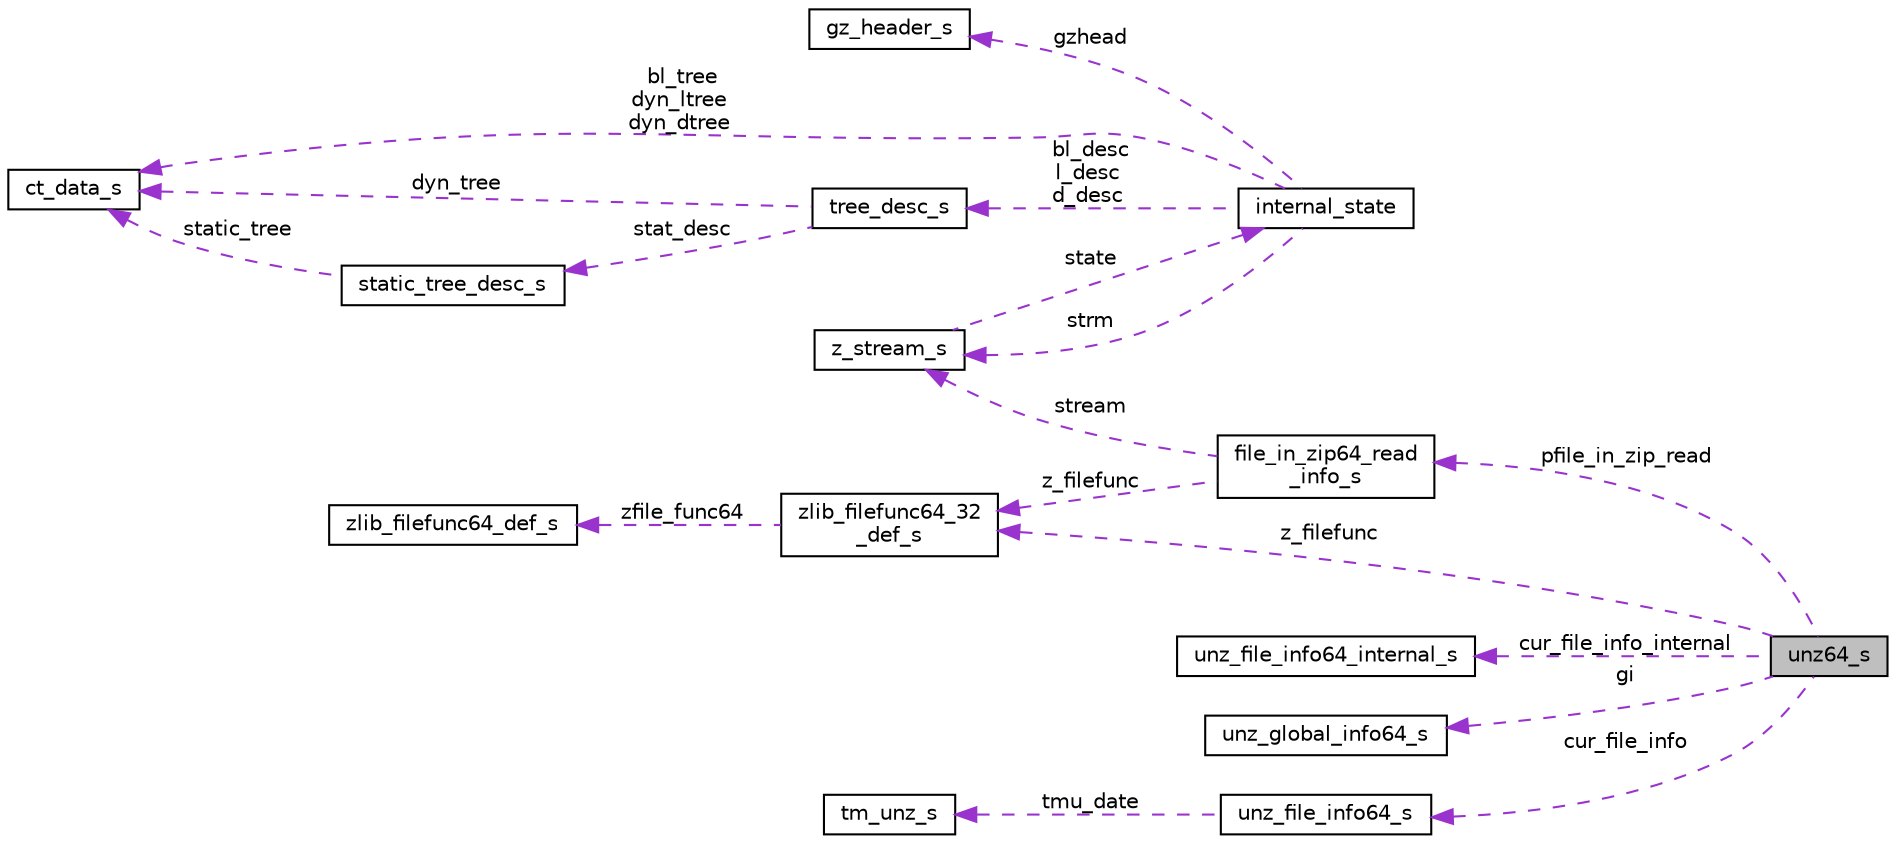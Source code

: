 digraph "unz64_s"
{
  edge [fontname="Helvetica",fontsize="10",labelfontname="Helvetica",labelfontsize="10"];
  node [fontname="Helvetica",fontsize="10",shape=record];
  rankdir="LR";
  Node1 [label="unz64_s",height=0.2,width=0.4,color="black", fillcolor="grey75", style="filled", fontcolor="black"];
  Node2 -> Node1 [dir="back",color="darkorchid3",fontsize="10",style="dashed",label=" pfile_in_zip_read" ,fontname="Helvetica"];
  Node2 [label="file_in_zip64_read\l_info_s",height=0.2,width=0.4,color="black", fillcolor="white", style="filled",URL="$structfile__in__zip64__read__info__s.html"];
  Node3 -> Node2 [dir="back",color="darkorchid3",fontsize="10",style="dashed",label=" stream" ,fontname="Helvetica"];
  Node3 [label="z_stream_s",height=0.2,width=0.4,color="black", fillcolor="white", style="filled",URL="$structz__stream__s.html"];
  Node4 -> Node3 [dir="back",color="darkorchid3",fontsize="10",style="dashed",label=" state" ,fontname="Helvetica"];
  Node4 [label="internal_state",height=0.2,width=0.4,color="black", fillcolor="white", style="filled",URL="$structinternal__state.html"];
  Node5 -> Node4 [dir="back",color="darkorchid3",fontsize="10",style="dashed",label=" gzhead" ,fontname="Helvetica"];
  Node5 [label="gz_header_s",height=0.2,width=0.4,color="black", fillcolor="white", style="filled",URL="$structgz__header__s.html"];
  Node6 -> Node4 [dir="back",color="darkorchid3",fontsize="10",style="dashed",label=" bl_desc\nl_desc\nd_desc" ,fontname="Helvetica"];
  Node6 [label="tree_desc_s",height=0.2,width=0.4,color="black", fillcolor="white", style="filled",URL="$structtree__desc__s.html"];
  Node7 -> Node6 [dir="back",color="darkorchid3",fontsize="10",style="dashed",label=" stat_desc" ,fontname="Helvetica"];
  Node7 [label="static_tree_desc_s",height=0.2,width=0.4,color="black", fillcolor="white", style="filled",URL="$structstatic__tree__desc__s.html"];
  Node8 -> Node7 [dir="back",color="darkorchid3",fontsize="10",style="dashed",label=" static_tree" ,fontname="Helvetica"];
  Node8 [label="ct_data_s",height=0.2,width=0.4,color="black", fillcolor="white", style="filled",URL="$structct__data__s.html"];
  Node8 -> Node6 [dir="back",color="darkorchid3",fontsize="10",style="dashed",label=" dyn_tree" ,fontname="Helvetica"];
  Node3 -> Node4 [dir="back",color="darkorchid3",fontsize="10",style="dashed",label=" strm" ,fontname="Helvetica"];
  Node8 -> Node4 [dir="back",color="darkorchid3",fontsize="10",style="dashed",label=" bl_tree\ndyn_ltree\ndyn_dtree" ,fontname="Helvetica"];
  Node9 -> Node2 [dir="back",color="darkorchid3",fontsize="10",style="dashed",label=" z_filefunc" ,fontname="Helvetica"];
  Node9 [label="zlib_filefunc64_32\l_def_s",height=0.2,width=0.4,color="black", fillcolor="white", style="filled",URL="$structzlib__filefunc64__32__def__s.html"];
  Node10 -> Node9 [dir="back",color="darkorchid3",fontsize="10",style="dashed",label=" zfile_func64" ,fontname="Helvetica"];
  Node10 [label="zlib_filefunc64_def_s",height=0.2,width=0.4,color="black", fillcolor="white", style="filled",URL="$structzlib__filefunc64__def__s.html"];
  Node11 -> Node1 [dir="back",color="darkorchid3",fontsize="10",style="dashed",label=" cur_file_info_internal" ,fontname="Helvetica"];
  Node11 [label="unz_file_info64_internal_s",height=0.2,width=0.4,color="black", fillcolor="white", style="filled",URL="$structunz__file__info64__internal__s.html"];
  Node12 -> Node1 [dir="back",color="darkorchid3",fontsize="10",style="dashed",label=" gi" ,fontname="Helvetica"];
  Node12 [label="unz_global_info64_s",height=0.2,width=0.4,color="black", fillcolor="white", style="filled",URL="$structunz__global__info64__s.html"];
  Node9 -> Node1 [dir="back",color="darkorchid3",fontsize="10",style="dashed",label=" z_filefunc" ,fontname="Helvetica"];
  Node13 -> Node1 [dir="back",color="darkorchid3",fontsize="10",style="dashed",label=" cur_file_info" ,fontname="Helvetica"];
  Node13 [label="unz_file_info64_s",height=0.2,width=0.4,color="black", fillcolor="white", style="filled",URL="$structunz__file__info64__s.html"];
  Node14 -> Node13 [dir="back",color="darkorchid3",fontsize="10",style="dashed",label=" tmu_date" ,fontname="Helvetica"];
  Node14 [label="tm_unz_s",height=0.2,width=0.4,color="black", fillcolor="white", style="filled",URL="$structtm__unz__s.html"];
}
